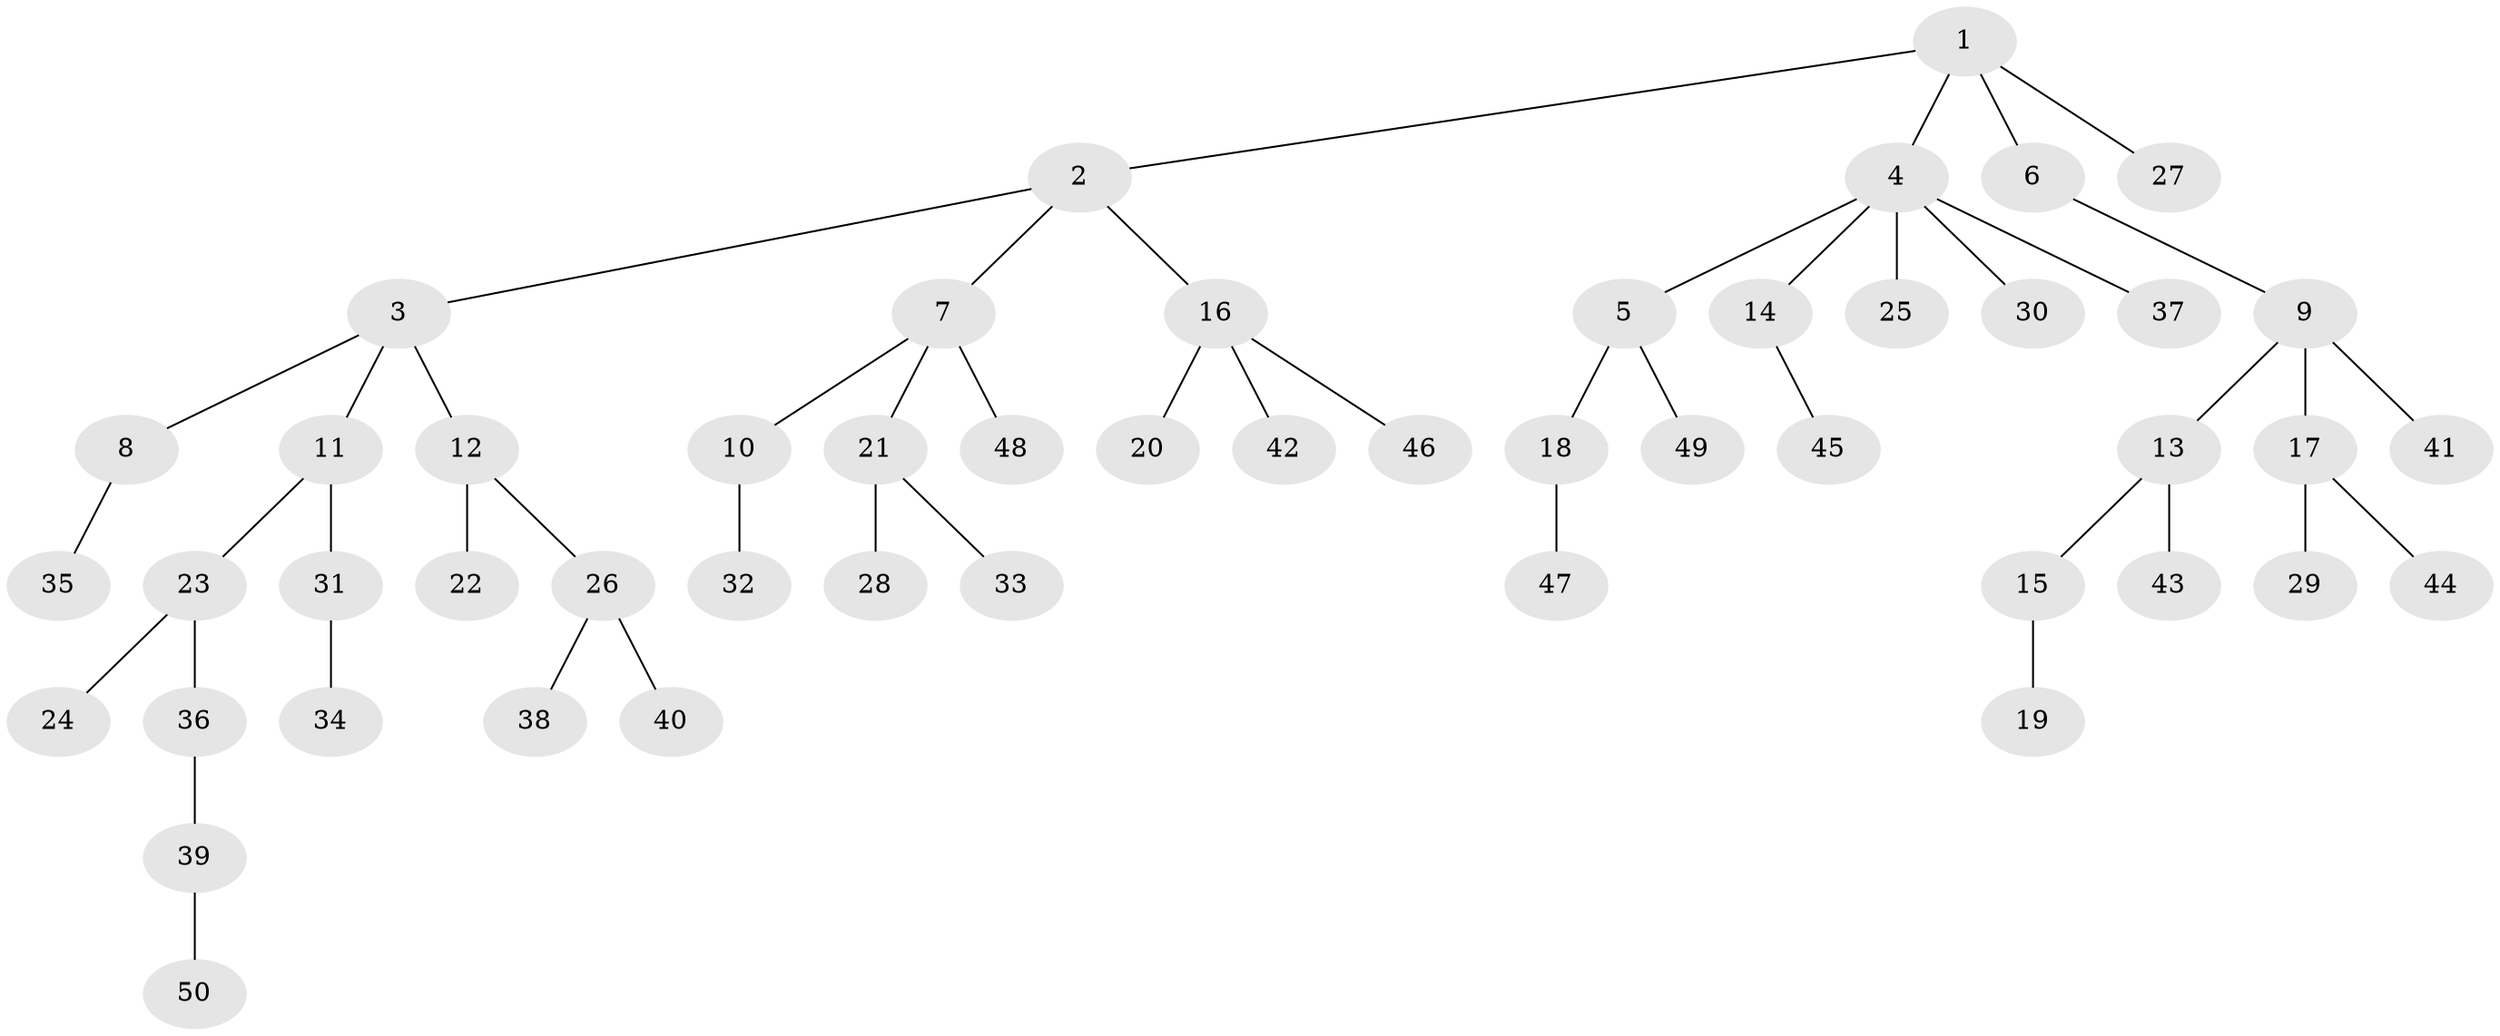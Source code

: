// coarse degree distribution, {5: 0.03333333333333333, 4: 0.13333333333333333, 2: 0.2, 3: 0.1, 1: 0.5333333333333333}
// Generated by graph-tools (version 1.1) at 2025/19/03/04/25 18:19:17]
// undirected, 50 vertices, 49 edges
graph export_dot {
graph [start="1"]
  node [color=gray90,style=filled];
  1;
  2;
  3;
  4;
  5;
  6;
  7;
  8;
  9;
  10;
  11;
  12;
  13;
  14;
  15;
  16;
  17;
  18;
  19;
  20;
  21;
  22;
  23;
  24;
  25;
  26;
  27;
  28;
  29;
  30;
  31;
  32;
  33;
  34;
  35;
  36;
  37;
  38;
  39;
  40;
  41;
  42;
  43;
  44;
  45;
  46;
  47;
  48;
  49;
  50;
  1 -- 2;
  1 -- 4;
  1 -- 6;
  1 -- 27;
  2 -- 3;
  2 -- 7;
  2 -- 16;
  3 -- 8;
  3 -- 11;
  3 -- 12;
  4 -- 5;
  4 -- 14;
  4 -- 25;
  4 -- 30;
  4 -- 37;
  5 -- 18;
  5 -- 49;
  6 -- 9;
  7 -- 10;
  7 -- 21;
  7 -- 48;
  8 -- 35;
  9 -- 13;
  9 -- 17;
  9 -- 41;
  10 -- 32;
  11 -- 23;
  11 -- 31;
  12 -- 22;
  12 -- 26;
  13 -- 15;
  13 -- 43;
  14 -- 45;
  15 -- 19;
  16 -- 20;
  16 -- 42;
  16 -- 46;
  17 -- 29;
  17 -- 44;
  18 -- 47;
  21 -- 28;
  21 -- 33;
  23 -- 24;
  23 -- 36;
  26 -- 38;
  26 -- 40;
  31 -- 34;
  36 -- 39;
  39 -- 50;
}

